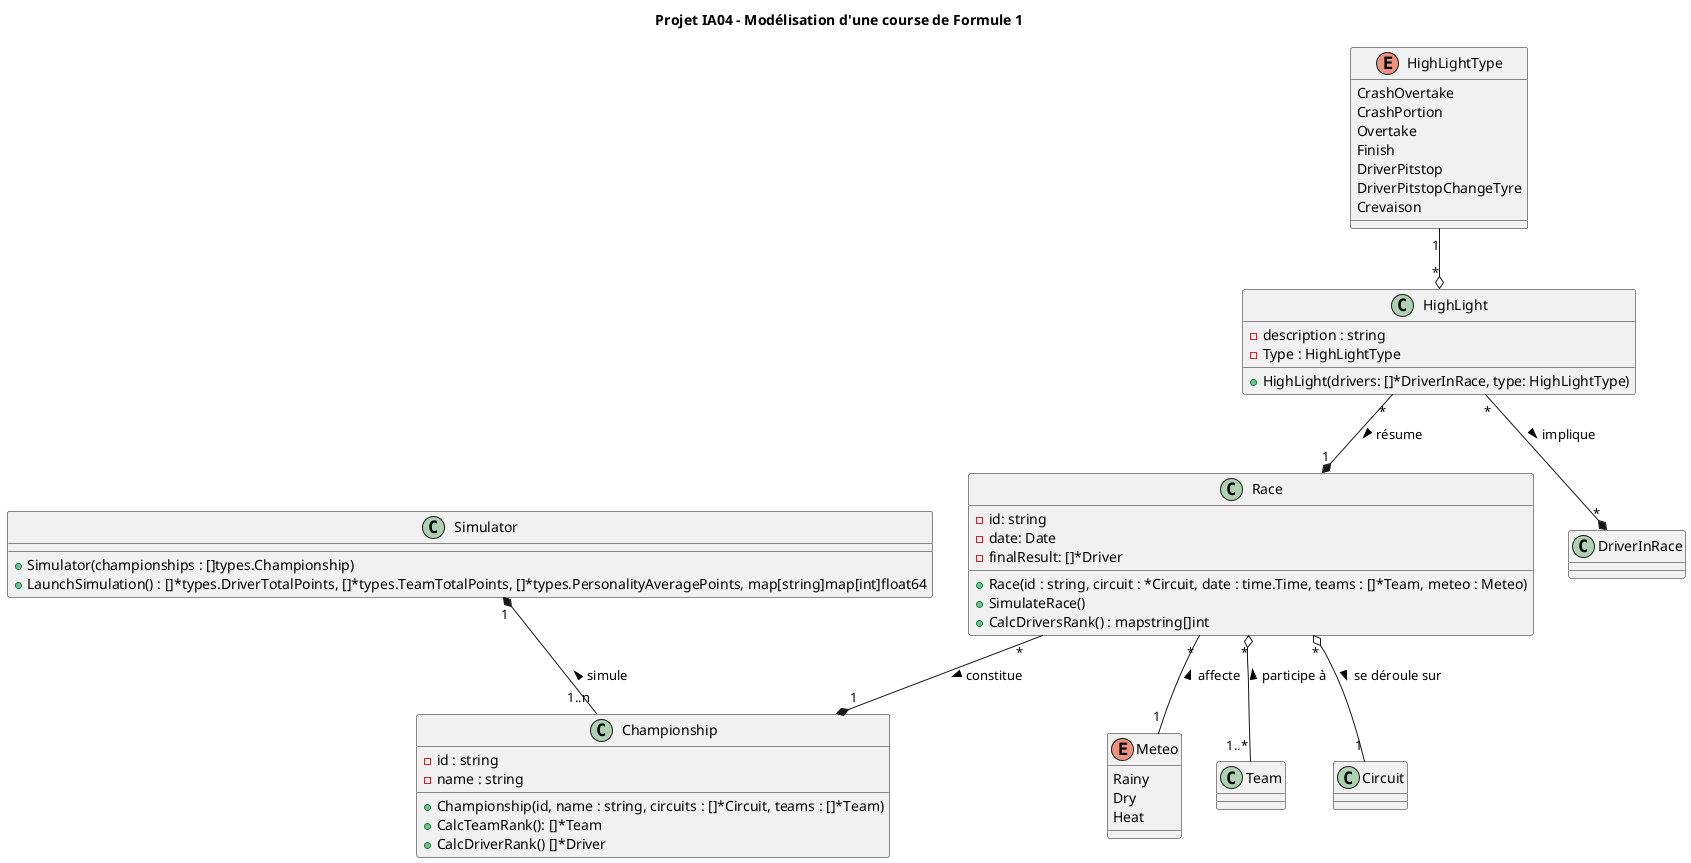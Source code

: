 @startuml IA04 - Modélisation Championnat de Formule 1


title Projet IA04 - Modélisation d'une course de Formule 1

class Simulator{
  + Simulator(championships : []types.Championship)
  + LaunchSimulation() : []*types.DriverTotalPoints, []*types.TeamTotalPoints, []*types.PersonalityAveragePoints, map[string]map[int]float64
}

class Championship{
  - id : string
  - name : string

  + Championship(id, name : string, circuits : []*Circuit, teams : []*Team)
  + CalcTeamRank(): []*Team
  + CalcDriverRank() []*Driver
}

class HighLight{
  - description : string
  - Type : HighLightType

  + HighLight(drivers: []*DriverInRace, type: HighLightType)
}

enum HighLightType{
  CrashOvertake
  CrashPortion
  Overtake
  Finish
  DriverPitstop
  DriverPitstopChangeTyre
  Crevaison
}

enum Meteo{
  Rainy
  Dry
  Heat
}

class Race{
  - id: string
  - date: Date 
  - finalResult: []*Driver

  + Race(id : string, circuit : *Circuit, date : time.Time, teams : []*Team, meteo : Meteo)
  + SimulateRace()
  + CalcDriversRank() : mapstring[]int 
}

Simulator "1" *-- "1..n" Championship : simule <
HighLightType "1" --o "*" HighLight
HighLight "*" --* "1" Race : résume >
HighLight "*" --* "*" DriverInRace : implique >
Race "*" o-- "1..*" Team : participe à <
Race "*" o-- "1" Circuit : se déroule sur >
Race "*" --* "1" Championship : constitue >
Race "*" -- "1" Meteo : affecte <

@enduml
